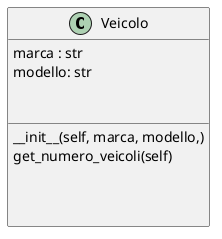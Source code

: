 @startuml d

class Veicolo {
    marca : str
    modello: str


    __
    __init__(self, marca, modello,)
    get_numero_veicoli(self)



}


@enduml